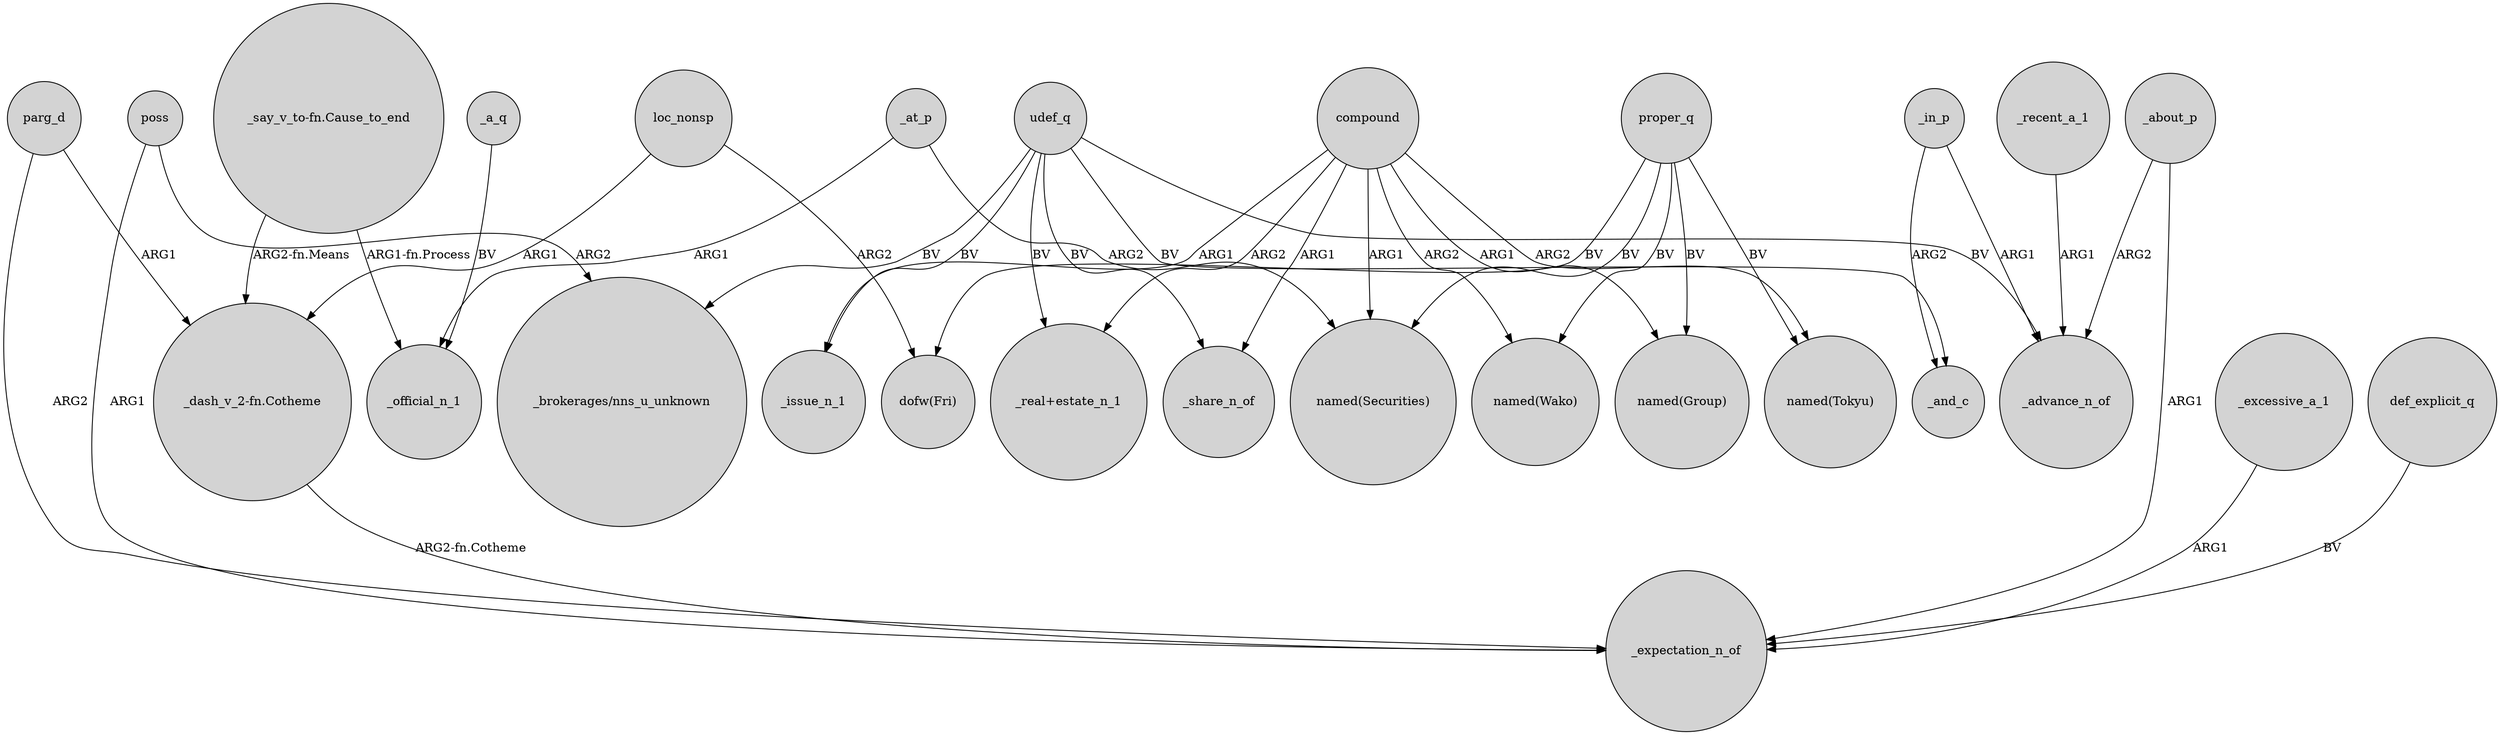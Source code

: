 digraph {
	node [shape=circle style=filled]
	udef_q -> "_brokerages/nns_u_unknown" [label=BV]
	parg_d -> _expectation_n_of [label=ARG2]
	_in_p -> _and_c [label=ARG2]
	parg_d -> "_dash_v_2-fn.Cotheme" [label=ARG1]
	"_say_v_to-fn.Cause_to_end" -> _official_n_1 [label="ARG1-fn.Process"]
	proper_q -> "dofw(Fri)" [label=BV]
	proper_q -> "named(Securities)" [label=BV]
	_about_p -> _expectation_n_of [label=ARG1]
	_recent_a_1 -> _advance_n_of [label=ARG1]
	_a_q -> _official_n_1 [label=BV]
	compound -> _share_n_of [label=ARG1]
	_in_p -> _advance_n_of [label=ARG1]
	compound -> "named(Group)" [label=ARG1]
	loc_nonsp -> "dofw(Fri)" [label=ARG2]
	_at_p -> _official_n_1 [label=ARG1]
	compound -> "_real+estate_n_1" [label=ARG2]
	udef_q -> _and_c [label=BV]
	proper_q -> "named(Group)" [label=BV]
	_about_p -> _advance_n_of [label=ARG2]
	poss -> _expectation_n_of [label=ARG1]
	udef_q -> _share_n_of [label=BV]
	compound -> "named(Wako)" [label=ARG2]
	compound -> "named(Tokyu)" [label=ARG2]
	udef_q -> _advance_n_of [label=BV]
	loc_nonsp -> "_dash_v_2-fn.Cotheme" [label=ARG1]
	udef_q -> _issue_n_1 [label=BV]
	_excessive_a_1 -> _expectation_n_of [label=ARG1]
	proper_q -> "named(Tokyu)" [label=BV]
	"_dash_v_2-fn.Cotheme" -> _expectation_n_of [label="ARG2-fn.Cotheme"]
	_at_p -> "named(Securities)" [label=ARG2]
	proper_q -> "named(Wako)" [label=BV]
	udef_q -> "_real+estate_n_1" [label=BV]
	def_explicit_q -> _expectation_n_of [label=BV]
	compound -> _issue_n_1 [label=ARG1]
	poss -> "_brokerages/nns_u_unknown" [label=ARG2]
	"_say_v_to-fn.Cause_to_end" -> "_dash_v_2-fn.Cotheme" [label="ARG2-fn.Means"]
	compound -> "named(Securities)" [label=ARG1]
}
